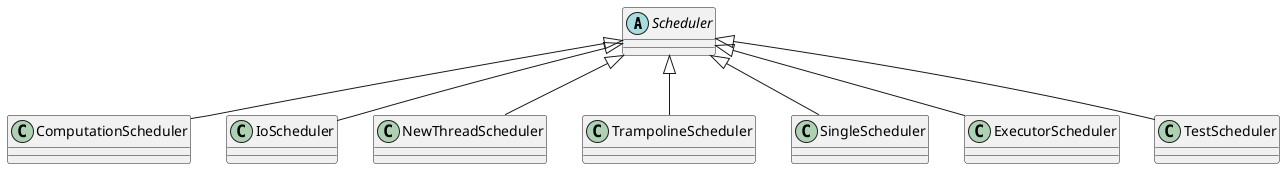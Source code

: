 @startuml

abstract class Scheduler

Scheduler <|-- ComputationScheduler
Scheduler <|-- IoScheduler
Scheduler <|-- NewThreadScheduler
Scheduler <|-- TrampolineScheduler
Scheduler <|-- SingleScheduler
Scheduler <|-- ExecutorScheduler
Scheduler <|-- TestScheduler

@enduml